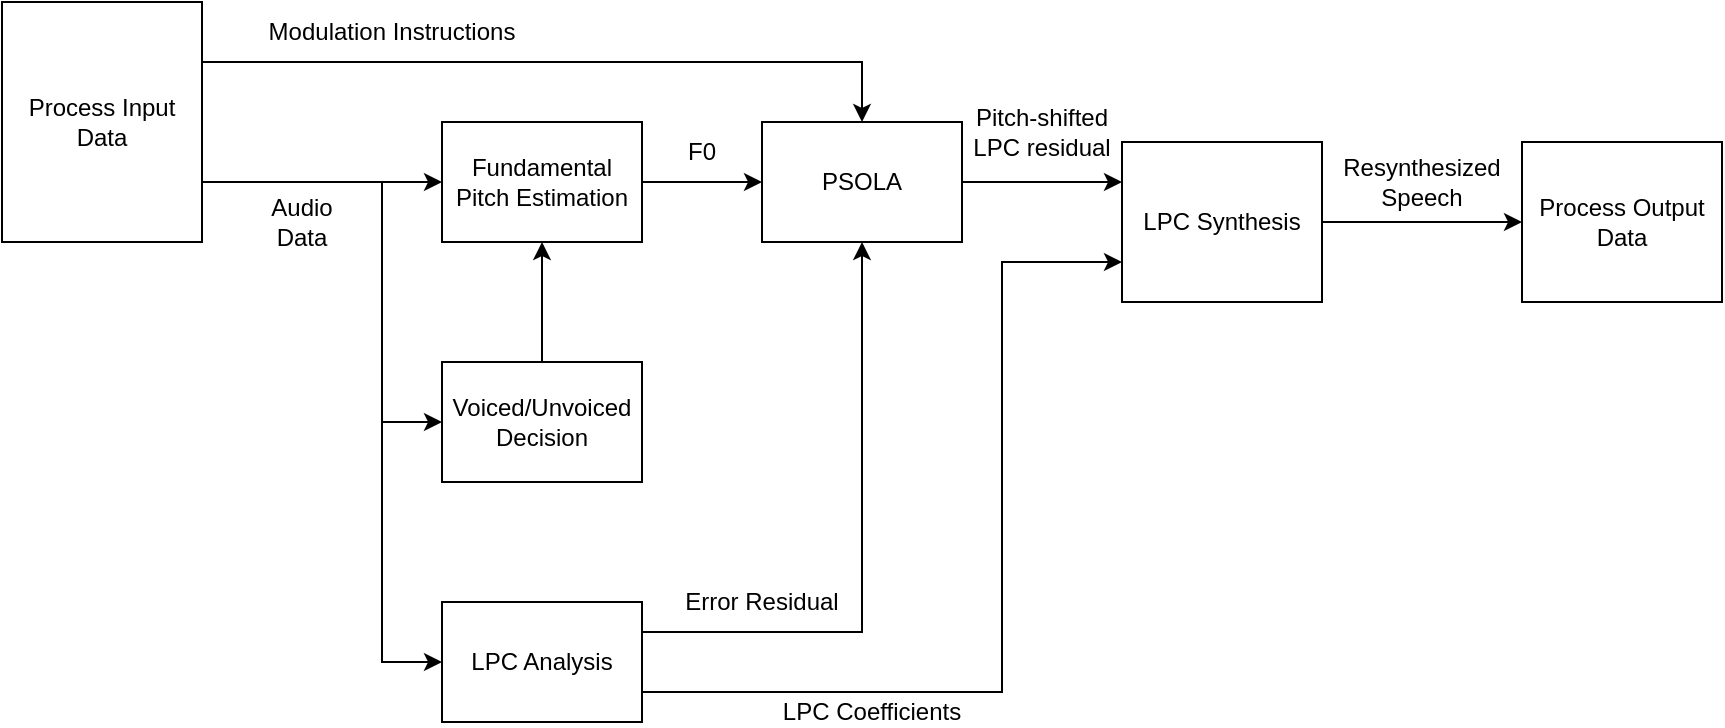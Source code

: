 <mxfile version="24.2.3" type="device">
  <diagram name="Page-1" id="5zp2nEmHKWxAs9zhoT1L">
    <mxGraphModel dx="1050" dy="503" grid="1" gridSize="10" guides="1" tooltips="1" connect="1" arrows="1" fold="1" page="1" pageScale="1" pageWidth="850" pageHeight="1100" math="0" shadow="0">
      <root>
        <mxCell id="0" />
        <mxCell id="1" parent="0" />
        <mxCell id="TIJ_z79Tz0l1ImIDRKO6-3" value="" style="edgeStyle=orthogonalEdgeStyle;rounded=0;orthogonalLoop=1;jettySize=auto;html=1;exitX=1;exitY=0.75;exitDx=0;exitDy=0;" parent="1" source="TIJ_z79Tz0l1ImIDRKO6-1" target="TIJ_z79Tz0l1ImIDRKO6-2" edge="1">
          <mxGeometry relative="1" as="geometry" />
        </mxCell>
        <mxCell id="TIJ_z79Tz0l1ImIDRKO6-1" value="Process Input Data" style="rounded=0;whiteSpace=wrap;html=1;" parent="1" vertex="1">
          <mxGeometry x="140" y="60" width="100" height="120" as="geometry" />
        </mxCell>
        <mxCell id="TIJ_z79Tz0l1ImIDRKO6-8" value="" style="edgeStyle=orthogonalEdgeStyle;rounded=0;orthogonalLoop=1;jettySize=auto;html=1;" parent="1" source="TIJ_z79Tz0l1ImIDRKO6-2" target="TIJ_z79Tz0l1ImIDRKO6-7" edge="1">
          <mxGeometry relative="1" as="geometry" />
        </mxCell>
        <mxCell id="TIJ_z79Tz0l1ImIDRKO6-2" value="Fundamental Pitch Estimation" style="rounded=0;whiteSpace=wrap;html=1;" parent="1" vertex="1">
          <mxGeometry x="360" y="120" width="100" height="60" as="geometry" />
        </mxCell>
        <mxCell id="TIJ_z79Tz0l1ImIDRKO6-4" value="Voiced/Unvoiced Decision" style="rounded=0;whiteSpace=wrap;html=1;" parent="1" vertex="1">
          <mxGeometry x="360" y="240" width="100" height="60" as="geometry" />
        </mxCell>
        <mxCell id="TIJ_z79Tz0l1ImIDRKO6-6" value="" style="endArrow=classic;html=1;rounded=0;exitX=1;exitY=0.75;exitDx=0;exitDy=0;entryX=0;entryY=0.5;entryDx=0;entryDy=0;" parent="1" source="TIJ_z79Tz0l1ImIDRKO6-1" target="TIJ_z79Tz0l1ImIDRKO6-4" edge="1">
          <mxGeometry width="50" height="50" relative="1" as="geometry">
            <mxPoint x="310" y="260" as="sourcePoint" />
            <mxPoint x="360" y="210" as="targetPoint" />
            <Array as="points">
              <mxPoint x="330" y="150" />
              <mxPoint x="330" y="270" />
            </Array>
          </mxGeometry>
        </mxCell>
        <mxCell id="TIJ_z79Tz0l1ImIDRKO6-7" value="PSOLA" style="rounded=0;whiteSpace=wrap;html=1;" parent="1" vertex="1">
          <mxGeometry x="520" y="120" width="100" height="60" as="geometry" />
        </mxCell>
        <mxCell id="TIJ_z79Tz0l1ImIDRKO6-11" value="LPC Analysis" style="rounded=0;whiteSpace=wrap;html=1;" parent="1" vertex="1">
          <mxGeometry x="360" y="360" width="100" height="60" as="geometry" />
        </mxCell>
        <mxCell id="TIJ_z79Tz0l1ImIDRKO6-12" value="LPC Synthesis" style="rounded=0;whiteSpace=wrap;html=1;" parent="1" vertex="1">
          <mxGeometry x="700" y="130" width="100" height="80" as="geometry" />
        </mxCell>
        <mxCell id="TIJ_z79Tz0l1ImIDRKO6-13" value="Audio Data" style="text;html=1;align=center;verticalAlign=middle;whiteSpace=wrap;rounded=0;" parent="1" vertex="1">
          <mxGeometry x="260" y="155" width="60" height="30" as="geometry" />
        </mxCell>
        <mxCell id="TIJ_z79Tz0l1ImIDRKO6-14" value="" style="endArrow=classic;html=1;rounded=0;exitX=1;exitY=0.5;exitDx=0;exitDy=0;entryX=0;entryY=0.25;entryDx=0;entryDy=0;" parent="1" source="TIJ_z79Tz0l1ImIDRKO6-7" target="TIJ_z79Tz0l1ImIDRKO6-12" edge="1">
          <mxGeometry width="50" height="50" relative="1" as="geometry">
            <mxPoint x="520" y="350" as="sourcePoint" />
            <mxPoint x="570" y="300" as="targetPoint" />
            <Array as="points">
              <mxPoint x="640" y="150" />
            </Array>
          </mxGeometry>
        </mxCell>
        <mxCell id="TIJ_z79Tz0l1ImIDRKO6-15" value="" style="endArrow=classic;html=1;rounded=0;exitX=1;exitY=0.75;exitDx=0;exitDy=0;entryX=0;entryY=0.75;entryDx=0;entryDy=0;" parent="1" source="TIJ_z79Tz0l1ImIDRKO6-11" target="TIJ_z79Tz0l1ImIDRKO6-12" edge="1">
          <mxGeometry width="50" height="50" relative="1" as="geometry">
            <mxPoint x="490" y="220" as="sourcePoint" />
            <mxPoint x="540" y="170" as="targetPoint" />
            <Array as="points">
              <mxPoint x="640" y="405" />
              <mxPoint x="640" y="275" />
              <mxPoint x="640" y="190" />
            </Array>
          </mxGeometry>
        </mxCell>
        <mxCell id="TIJ_z79Tz0l1ImIDRKO6-16" value="" style="endArrow=classic;html=1;rounded=0;exitX=1;exitY=0.25;exitDx=0;exitDy=0;entryX=0.5;entryY=0;entryDx=0;entryDy=0;" parent="1" source="TIJ_z79Tz0l1ImIDRKO6-1" target="TIJ_z79Tz0l1ImIDRKO6-7" edge="1">
          <mxGeometry width="50" height="50" relative="1" as="geometry">
            <mxPoint x="330" y="100" as="sourcePoint" />
            <mxPoint x="380" y="50" as="targetPoint" />
            <Array as="points">
              <mxPoint x="570" y="90" />
            </Array>
          </mxGeometry>
        </mxCell>
        <mxCell id="TIJ_z79Tz0l1ImIDRKO6-17" value="Modulation Instructions" style="text;html=1;align=center;verticalAlign=middle;whiteSpace=wrap;rounded=0;" parent="1" vertex="1">
          <mxGeometry x="270" y="60" width="130" height="30" as="geometry" />
        </mxCell>
        <mxCell id="TIJ_z79Tz0l1ImIDRKO6-18" value="" style="endArrow=classic;html=1;rounded=0;exitX=1;exitY=0.75;exitDx=0;exitDy=0;entryX=0;entryY=0.5;entryDx=0;entryDy=0;" parent="1" source="TIJ_z79Tz0l1ImIDRKO6-1" target="TIJ_z79Tz0l1ImIDRKO6-11" edge="1">
          <mxGeometry width="50" height="50" relative="1" as="geometry">
            <mxPoint x="160" y="340" as="sourcePoint" />
            <mxPoint x="210" y="290" as="targetPoint" />
            <Array as="points">
              <mxPoint x="330" y="150" />
              <mxPoint x="330" y="390" />
            </Array>
          </mxGeometry>
        </mxCell>
        <mxCell id="TIJ_z79Tz0l1ImIDRKO6-22" value="Process Output Data" style="rounded=0;whiteSpace=wrap;html=1;" parent="1" vertex="1">
          <mxGeometry x="900" y="130" width="100" height="80" as="geometry" />
        </mxCell>
        <mxCell id="TIJ_z79Tz0l1ImIDRKO6-24" value="" style="endArrow=classic;html=1;rounded=0;entryX=0;entryY=0.5;entryDx=0;entryDy=0;exitX=1;exitY=0.5;exitDx=0;exitDy=0;" parent="1" source="TIJ_z79Tz0l1ImIDRKO6-12" target="TIJ_z79Tz0l1ImIDRKO6-22" edge="1">
          <mxGeometry width="50" height="50" relative="1" as="geometry">
            <mxPoint x="820" y="100" as="sourcePoint" />
            <mxPoint x="870" y="50" as="targetPoint" />
            <Array as="points">
              <mxPoint x="820" y="170" />
            </Array>
          </mxGeometry>
        </mxCell>
        <mxCell id="TIJ_z79Tz0l1ImIDRKO6-25" value="&lt;div&gt;Resynthesized&lt;/div&gt;&lt;div&gt;Speech&lt;br&gt;&lt;/div&gt;" style="text;html=1;align=center;verticalAlign=middle;whiteSpace=wrap;rounded=0;" parent="1" vertex="1">
          <mxGeometry x="800" y="130" width="100" height="40" as="geometry" />
        </mxCell>
        <mxCell id="TIJ_z79Tz0l1ImIDRKO6-27" value="LPC Coefficients" style="text;html=1;align=center;verticalAlign=middle;whiteSpace=wrap;rounded=0;" parent="1" vertex="1">
          <mxGeometry x="520" y="410" width="110" height="10" as="geometry" />
        </mxCell>
        <mxCell id="-dL4Gybcqfhcc-YpjsDG-1" value="" style="endArrow=classic;html=1;rounded=0;exitX=1;exitY=0.25;exitDx=0;exitDy=0;entryX=0.5;entryY=1;entryDx=0;entryDy=0;" edge="1" parent="1" source="TIJ_z79Tz0l1ImIDRKO6-11" target="TIJ_z79Tz0l1ImIDRKO6-7">
          <mxGeometry width="50" height="50" relative="1" as="geometry">
            <mxPoint x="490" y="260" as="sourcePoint" />
            <mxPoint x="540" y="210" as="targetPoint" />
            <Array as="points">
              <mxPoint x="570" y="375" />
              <mxPoint x="570" y="245" />
            </Array>
          </mxGeometry>
        </mxCell>
        <mxCell id="-dL4Gybcqfhcc-YpjsDG-2" value="Error Residual" style="text;html=1;align=center;verticalAlign=middle;whiteSpace=wrap;rounded=0;" vertex="1" parent="1">
          <mxGeometry x="470" y="350" width="100" height="20" as="geometry" />
        </mxCell>
        <mxCell id="-dL4Gybcqfhcc-YpjsDG-4" value="F0" style="text;html=1;align=center;verticalAlign=middle;whiteSpace=wrap;rounded=0;" vertex="1" parent="1">
          <mxGeometry x="480" y="120" width="20" height="30" as="geometry" />
        </mxCell>
        <mxCell id="-dL4Gybcqfhcc-YpjsDG-6" value="" style="endArrow=classic;html=1;rounded=0;exitX=0.5;exitY=0;exitDx=0;exitDy=0;entryX=0.5;entryY=1;entryDx=0;entryDy=0;" edge="1" parent="1" source="TIJ_z79Tz0l1ImIDRKO6-4" target="TIJ_z79Tz0l1ImIDRKO6-2">
          <mxGeometry width="50" height="50" relative="1" as="geometry">
            <mxPoint x="590" y="320" as="sourcePoint" />
            <mxPoint x="640" y="270" as="targetPoint" />
          </mxGeometry>
        </mxCell>
        <mxCell id="-dL4Gybcqfhcc-YpjsDG-7" value="Pitch-shifted LPC residual" style="text;html=1;align=center;verticalAlign=middle;whiteSpace=wrap;rounded=0;" vertex="1" parent="1">
          <mxGeometry x="620" y="100" width="80" height="50" as="geometry" />
        </mxCell>
      </root>
    </mxGraphModel>
  </diagram>
</mxfile>
